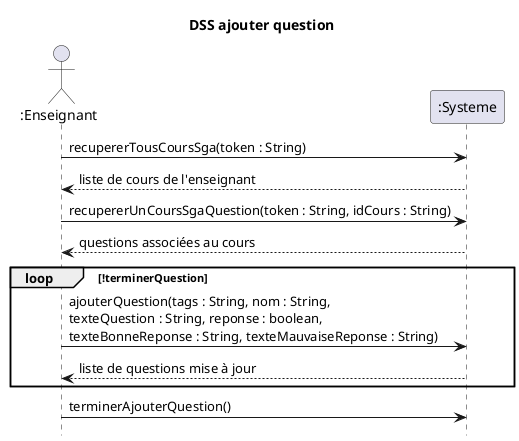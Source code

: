@startuml DSS_Ajouter_Question
title DSS ajouter question
hide footbox
actor ":Enseignant" as professeur
participant ":Systeme" as systeme

professeur ->  systeme : recupererTousCoursSga(token : String)
professeur <-- systeme : liste de cours de l'enseignant
professeur -> systeme : recupererUnCoursSgaQuestion(token : String, idCours : String)
professeur <-- systeme : questions associées au cours

loop !terminerQuestion
professeur -> systeme : ajouterQuestion(tags : String, nom : String, \ntexteQuestion : String, reponse : boolean,\ntexteBonneReponse : String, texteMauvaiseReponse : String)
systeme --> professeur : liste de questions mise à jour
end
professeur -> systeme : terminerAjouterQuestion()


@enduml